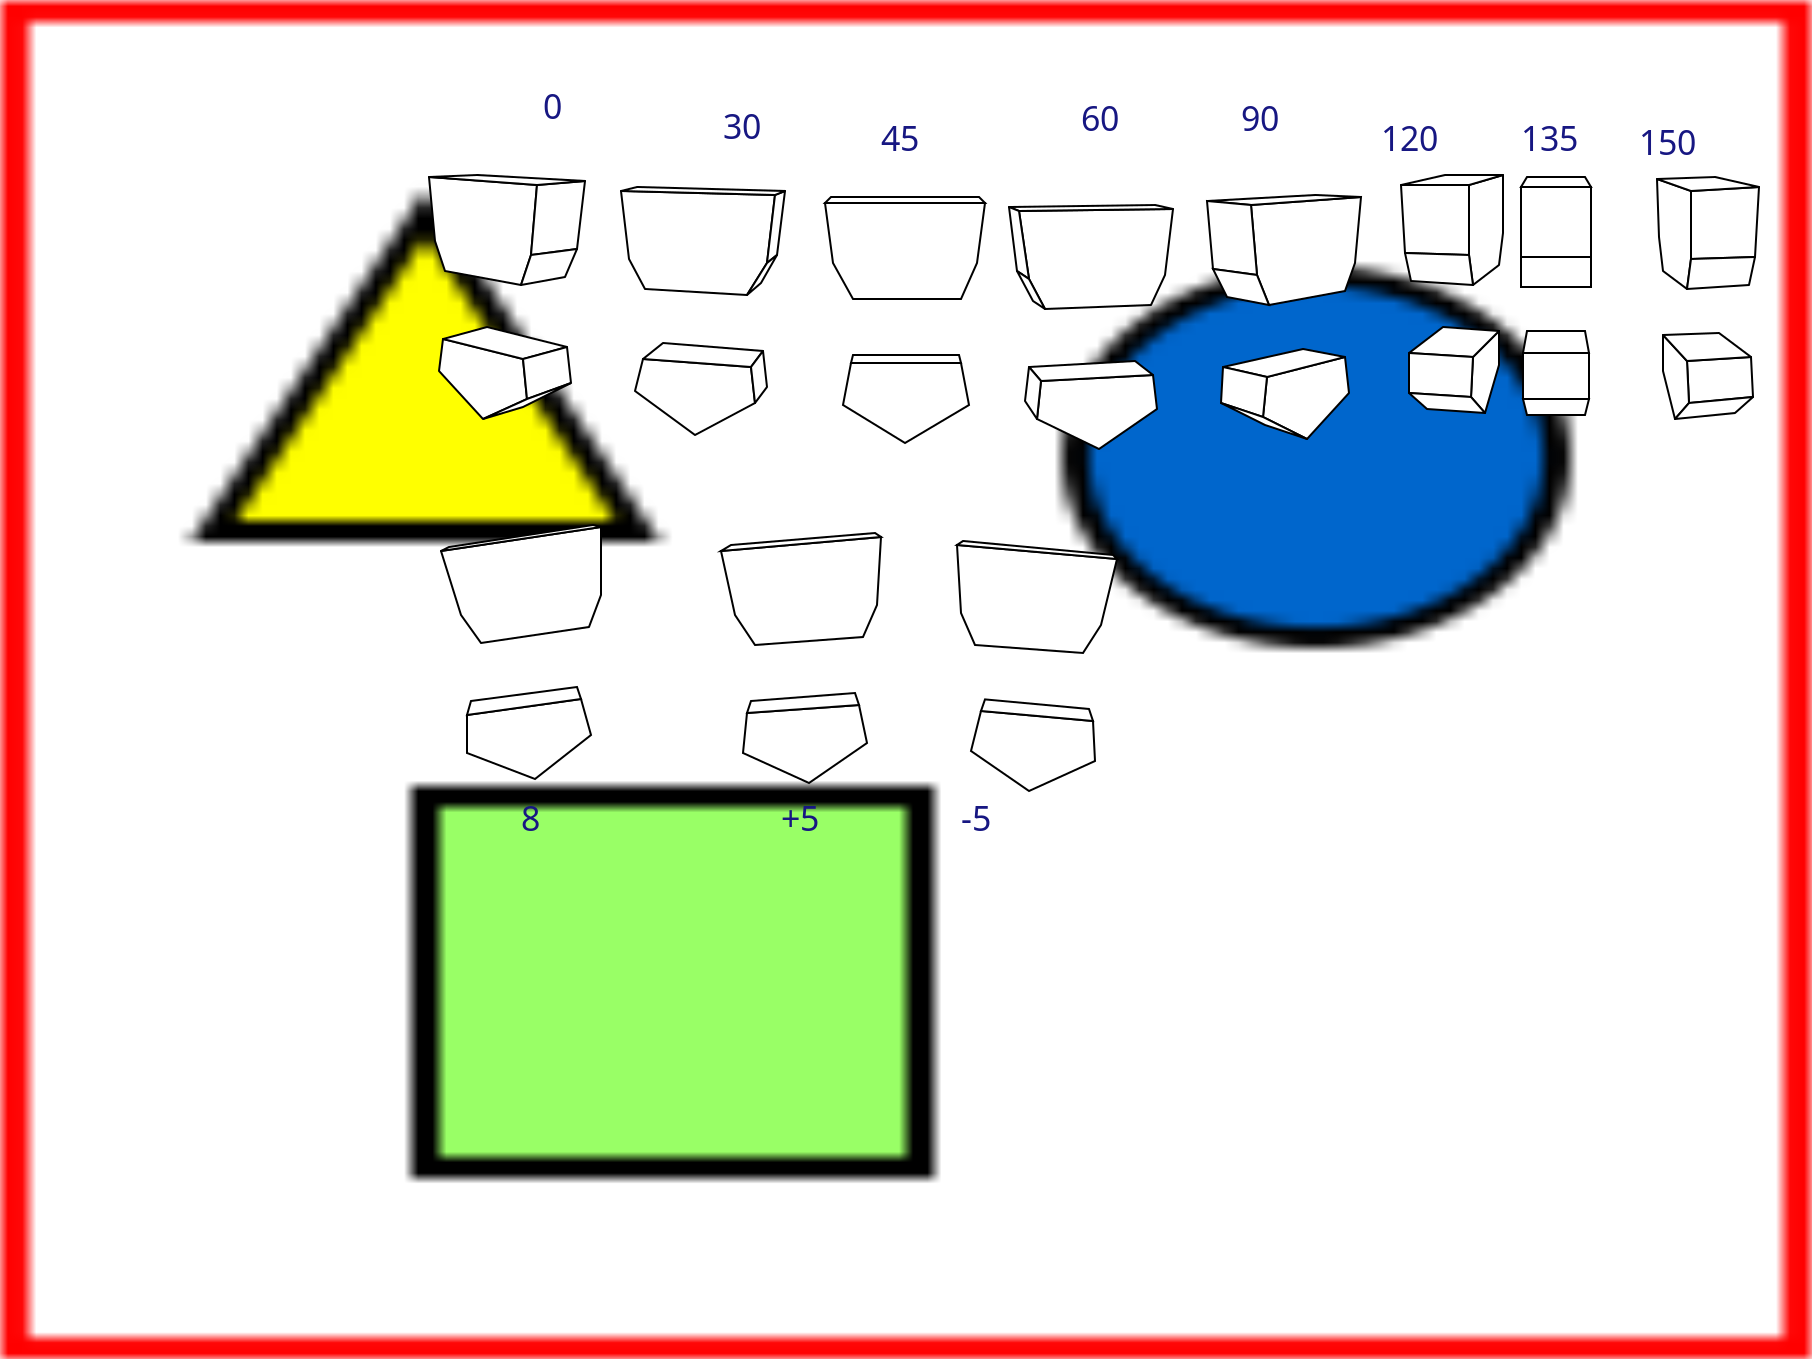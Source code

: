 <?xml version="1.0" encoding="UTF-8"?>
<dia:diagram xmlns:dia="http://www.lysator.liu.se/~alla/dia/">
  <dia:layer name="fundo" visible="true" connectable="true">
    <dia:object type="Standard - Image" version="0" id="O0">
      <dia:attribute name="obj_pos">
        <dia:point val="-54,5.5"/>
      </dia:attribute>
      <dia:attribute name="obj_bb">
        <dia:rectangle val="-54,5.5;36.509,73.382"/>
      </dia:attribute>
      <dia:attribute name="elem_corner">
        <dia:point val="-54,5.5"/>
      </dia:attribute>
      <dia:attribute name="elem_width">
        <dia:real val="90.509"/>
      </dia:attribute>
      <dia:attribute name="elem_height">
        <dia:real val="67.882"/>
      </dia:attribute>
      <dia:attribute name="draw_border">
        <dia:boolean val="false"/>
      </dia:attribute>
      <dia:attribute name="keep_aspect">
        <dia:boolean val="true"/>
      </dia:attribute>
      <dia:attribute name="file">
        <dia:string>#/media/fernando/FER16G-BTRFS/LIBROS/FORMULATION/Gafieira-Book/code/stickman3d-library/boveda/povraysrc1/output/output.png#</dia:string>
      </dia:attribute>
    </dia:object>
  </dia:layer>
  <dia:layer name="dibujo" visible="true" connectable="true" active="true">
    <dia:object type="Standard - Text" version="1" id="O1">
      <dia:attribute name="obj_pos">
        <dia:point val="-26.9,11.4"/>
      </dia:attribute>
      <dia:attribute name="obj_bb">
        <dia:rectangle val="-26.9,9.828;-25.823,11.8"/>
      </dia:attribute>
      <dia:attribute name="text">
        <dia:composite type="text">
          <dia:attribute name="string">
            <dia:string>#0#</dia:string>
          </dia:attribute>
          <dia:attribute name="font">
            <dia:font family="sans" style="0" name="Helvetica"/>
          </dia:attribute>
          <dia:attribute name="height">
            <dia:real val="2.117"/>
          </dia:attribute>
          <dia:attribute name="pos">
            <dia:point val="-26.9,11.4"/>
          </dia:attribute>
          <dia:attribute name="color">
            <dia:color val="#171782ff"/>
          </dia:attribute>
          <dia:attribute name="alignment">
            <dia:enum val="0"/>
          </dia:attribute>
        </dia:composite>
      </dia:attribute>
      <dia:attribute name="valign">
        <dia:enum val="3"/>
      </dia:attribute>
    </dia:object>
    <dia:object type="Standard - Text" version="1" id="O2">
      <dia:attribute name="obj_pos">
        <dia:point val="-17.9,12.4"/>
      </dia:attribute>
      <dia:attribute name="obj_bb">
        <dia:rectangle val="-17.9,10.828;-15.745,12.8"/>
      </dia:attribute>
      <dia:attribute name="text">
        <dia:composite type="text">
          <dia:attribute name="string">
            <dia:string>#30#</dia:string>
          </dia:attribute>
          <dia:attribute name="font">
            <dia:font family="sans" style="0" name="Helvetica"/>
          </dia:attribute>
          <dia:attribute name="height">
            <dia:real val="2.117"/>
          </dia:attribute>
          <dia:attribute name="pos">
            <dia:point val="-17.9,12.4"/>
          </dia:attribute>
          <dia:attribute name="color">
            <dia:color val="#171782ff"/>
          </dia:attribute>
          <dia:attribute name="alignment">
            <dia:enum val="0"/>
          </dia:attribute>
        </dia:composite>
      </dia:attribute>
      <dia:attribute name="valign">
        <dia:enum val="3"/>
      </dia:attribute>
    </dia:object>
    <dia:object type="Standard - Text" version="1" id="O3">
      <dia:attribute name="obj_pos">
        <dia:point val="0,12"/>
      </dia:attribute>
      <dia:attribute name="obj_bb">
        <dia:rectangle val="0,10.428;2.155,12.4"/>
      </dia:attribute>
      <dia:attribute name="text">
        <dia:composite type="text">
          <dia:attribute name="string">
            <dia:string>#60#</dia:string>
          </dia:attribute>
          <dia:attribute name="font">
            <dia:font family="sans" style="0" name="Helvetica"/>
          </dia:attribute>
          <dia:attribute name="height">
            <dia:real val="2.117"/>
          </dia:attribute>
          <dia:attribute name="pos">
            <dia:point val="0,12"/>
          </dia:attribute>
          <dia:attribute name="color">
            <dia:color val="#171782ff"/>
          </dia:attribute>
          <dia:attribute name="alignment">
            <dia:enum val="0"/>
          </dia:attribute>
        </dia:composite>
      </dia:attribute>
      <dia:attribute name="valign">
        <dia:enum val="3"/>
      </dia:attribute>
    </dia:object>
    <dia:object type="Standard - Text" version="1" id="O4">
      <dia:attribute name="obj_pos">
        <dia:point val="8,12"/>
      </dia:attribute>
      <dia:attribute name="obj_bb">
        <dia:rectangle val="8,10.428;10.155,12.4"/>
      </dia:attribute>
      <dia:attribute name="text">
        <dia:composite type="text">
          <dia:attribute name="string">
            <dia:string>#90#</dia:string>
          </dia:attribute>
          <dia:attribute name="font">
            <dia:font family="sans" style="0" name="Helvetica"/>
          </dia:attribute>
          <dia:attribute name="height">
            <dia:real val="2.117"/>
          </dia:attribute>
          <dia:attribute name="pos">
            <dia:point val="8,12"/>
          </dia:attribute>
          <dia:attribute name="color">
            <dia:color val="#171782ff"/>
          </dia:attribute>
          <dia:attribute name="alignment">
            <dia:enum val="0"/>
          </dia:attribute>
        </dia:composite>
      </dia:attribute>
      <dia:attribute name="valign">
        <dia:enum val="3"/>
      </dia:attribute>
    </dia:object>
    <dia:object type="Standard - Text" version="1" id="O5">
      <dia:attribute name="obj_pos">
        <dia:point val="15,13"/>
      </dia:attribute>
      <dia:attribute name="obj_bb">
        <dia:rectangle val="15,11.428;18.233,13.4"/>
      </dia:attribute>
      <dia:attribute name="text">
        <dia:composite type="text">
          <dia:attribute name="string">
            <dia:string>#120#</dia:string>
          </dia:attribute>
          <dia:attribute name="font">
            <dia:font family="sans" style="0" name="Helvetica"/>
          </dia:attribute>
          <dia:attribute name="height">
            <dia:real val="2.117"/>
          </dia:attribute>
          <dia:attribute name="pos">
            <dia:point val="15,13"/>
          </dia:attribute>
          <dia:attribute name="color">
            <dia:color val="#171782ff"/>
          </dia:attribute>
          <dia:attribute name="alignment">
            <dia:enum val="0"/>
          </dia:attribute>
        </dia:composite>
      </dia:attribute>
      <dia:attribute name="valign">
        <dia:enum val="3"/>
      </dia:attribute>
    </dia:object>
    <dia:object type="Standard - Text" version="1" id="O6">
      <dia:attribute name="obj_pos">
        <dia:point val="27.9,13.2"/>
      </dia:attribute>
      <dia:attribute name="obj_bb">
        <dia:rectangle val="27.9,11.627;31.133,13.6"/>
      </dia:attribute>
      <dia:attribute name="text">
        <dia:composite type="text">
          <dia:attribute name="string">
            <dia:string>#150#</dia:string>
          </dia:attribute>
          <dia:attribute name="font">
            <dia:font family="sans" style="0" name="Helvetica"/>
          </dia:attribute>
          <dia:attribute name="height">
            <dia:real val="2.117"/>
          </dia:attribute>
          <dia:attribute name="pos">
            <dia:point val="27.9,13.2"/>
          </dia:attribute>
          <dia:attribute name="color">
            <dia:color val="#171782ff"/>
          </dia:attribute>
          <dia:attribute name="alignment">
            <dia:enum val="0"/>
          </dia:attribute>
        </dia:composite>
      </dia:attribute>
      <dia:attribute name="valign">
        <dia:enum val="3"/>
      </dia:attribute>
    </dia:object>
    <dia:group>
      <dia:attribute name="meta">
        <dia:composite type="dict"/>
      </dia:attribute>
      <dia:attribute name="matrix"/>
      <dia:object type="Standard - Polygon" version="0" id="O7">
        <dia:attribute name="obj_pos">
          <dia:point val="-21.9,23.4"/>
        </dia:attribute>
        <dia:attribute name="obj_bb">
          <dia:rectangle val="-22.357,23.347;-16.247,27.259"/>
        </dia:attribute>
        <dia:attribute name="poly_points">
          <dia:point val="-21.9,23.4"/>
          <dia:point val="-16.5,23.8"/>
          <dia:point val="-16.3,25.6"/>
          <dia:point val="-19.3,27.2"/>
          <dia:point val="-22.3,25"/>
        </dia:attribute>
        <dia:attribute name="show_background">
          <dia:boolean val="true"/>
        </dia:attribute>
        <dia:attribute name="line_join">
          <dia:enum val="1"/>
        </dia:attribute>
      </dia:object>
      <dia:object type="Standard - Polygon" version="0" id="O8">
        <dia:attribute name="obj_pos">
          <dia:point val="-21.9,23.4"/>
        </dia:attribute>
        <dia:attribute name="obj_bb">
          <dia:rectangle val="-22.031,22.549;-15.806,23.852"/>
        </dia:attribute>
        <dia:attribute name="poly_points">
          <dia:point val="-21.9,23.4"/>
          <dia:point val="-16.5,23.8"/>
          <dia:point val="-15.9,23"/>
          <dia:point val="-20.9,22.6"/>
        </dia:attribute>
        <dia:attribute name="show_background">
          <dia:boolean val="true"/>
        </dia:attribute>
        <dia:attribute name="line_join">
          <dia:enum val="1"/>
        </dia:attribute>
      </dia:object>
      <dia:object type="Standard - Polygon" version="0" id="O9">
        <dia:attribute name="obj_pos">
          <dia:point val="-16.5,23.8"/>
        </dia:attribute>
        <dia:attribute name="obj_bb">
          <dia:rectangle val="-16.552,22.869;-15.648,25.731"/>
        </dia:attribute>
        <dia:attribute name="poly_points">
          <dia:point val="-16.5,23.8"/>
          <dia:point val="-15.9,23"/>
          <dia:point val="-15.7,24.8"/>
          <dia:point val="-16.3,25.6"/>
        </dia:attribute>
        <dia:attribute name="show_background">
          <dia:boolean val="true"/>
        </dia:attribute>
        <dia:attribute name="line_join">
          <dia:enum val="1"/>
        </dia:attribute>
      </dia:object>
    </dia:group>
    <dia:group>
      <dia:attribute name="meta">
        <dia:composite type="dict"/>
      </dia:attribute>
      <dia:attribute name="matrix"/>
      <dia:object type="Standard - Polygon" version="0" id="O10">
        <dia:attribute name="obj_pos">
          <dia:point val="-23,15"/>
        </dia:attribute>
        <dia:attribute name="obj_bb">
          <dia:rectangle val="-23.056,14.948;-15.244,20.252"/>
        </dia:attribute>
        <dia:attribute name="poly_points">
          <dia:point val="-23,15"/>
          <dia:point val="-15.3,15.2"/>
          <dia:point val="-15.7,18.6"/>
          <dia:point val="-16.7,20.2"/>
          <dia:point val="-21.8,19.9"/>
          <dia:point val="-22.6,18.4"/>
        </dia:attribute>
        <dia:attribute name="show_background">
          <dia:boolean val="true"/>
        </dia:attribute>
        <dia:attribute name="line_join">
          <dia:enum val="1"/>
        </dia:attribute>
      </dia:object>
      <dia:object type="Standard - Polygon" version="0" id="O11">
        <dia:attribute name="obj_pos">
          <dia:point val="-15.3,15.2"/>
        </dia:attribute>
        <dia:attribute name="obj_bb">
          <dia:rectangle val="-15.764,14.922;-14.74,18.715"/>
        </dia:attribute>
        <dia:attribute name="poly_points">
          <dia:point val="-15.3,15.2"/>
          <dia:point val="-14.8,15"/>
          <dia:point val="-15.2,18.2"/>
          <dia:point val="-15.7,18.6"/>
        </dia:attribute>
        <dia:attribute name="show_background">
          <dia:boolean val="true"/>
        </dia:attribute>
        <dia:attribute name="line_join">
          <dia:enum val="1"/>
        </dia:attribute>
      </dia:object>
      <dia:object type="Standard - Polygon" version="0" id="O12">
        <dia:attribute name="obj_pos">
          <dia:point val="-23,15"/>
        </dia:attribute>
        <dia:attribute name="obj_bb">
          <dia:rectangle val="-23.368,14.75;-14.557,15.25"/>
        </dia:attribute>
        <dia:attribute name="poly_points">
          <dia:point val="-23,15"/>
          <dia:point val="-15.3,15.2"/>
          <dia:point val="-14.8,15"/>
          <dia:point val="-22.2,14.8"/>
        </dia:attribute>
        <dia:attribute name="show_background">
          <dia:boolean val="true"/>
        </dia:attribute>
        <dia:attribute name="line_join">
          <dia:enum val="1"/>
        </dia:attribute>
      </dia:object>
      <dia:object type="Standard - Polygon" version="0" id="O13">
        <dia:attribute name="obj_pos">
          <dia:point val="-15.7,18.6"/>
        </dia:attribute>
        <dia:attribute name="obj_bb">
          <dia:rectangle val="-16.916,17.997;-15.027,20.451"/>
        </dia:attribute>
        <dia:attribute name="poly_points">
          <dia:point val="-15.7,18.6"/>
          <dia:point val="-15.2,18.2"/>
          <dia:point val="-16,19.6"/>
          <dia:point val="-16.7,20.2"/>
        </dia:attribute>
        <dia:attribute name="show_background">
          <dia:boolean val="true"/>
        </dia:attribute>
        <dia:attribute name="line_join">
          <dia:enum val="1"/>
        </dia:attribute>
      </dia:object>
    </dia:group>
    <dia:group>
      <dia:attribute name="meta">
        <dia:composite type="dict"/>
      </dia:attribute>
      <dia:attribute name="matrix"/>
      <dia:object type="Standard - Polygon" version="0" id="O14">
        <dia:attribute name="obj_pos">
          <dia:point val="-32.6,14.3"/>
        </dia:attribute>
        <dia:attribute name="obj_bb">
          <dia:rectangle val="-32.655,14.246;-27.146,19.757"/>
        </dia:attribute>
        <dia:attribute name="poly_points">
          <dia:point val="-32.6,14.3"/>
          <dia:point val="-27.2,14.7"/>
          <dia:point val="-27.5,18.2"/>
          <dia:point val="-28,19.7"/>
          <dia:point val="-31.8,19"/>
          <dia:point val="-32.3,17.5"/>
        </dia:attribute>
        <dia:attribute name="show_background">
          <dia:boolean val="true"/>
        </dia:attribute>
        <dia:attribute name="line_join">
          <dia:enum val="1"/>
        </dia:attribute>
      </dia:object>
      <dia:object type="Standard - Polygon" version="0" id="O15">
        <dia:attribute name="obj_pos">
          <dia:point val="-27.2,14.7"/>
        </dia:attribute>
        <dia:attribute name="obj_bb">
          <dia:rectangle val="-27.555,14.445;-24.743,18.258"/>
        </dia:attribute>
        <dia:attribute name="poly_points">
          <dia:point val="-27.2,14.7"/>
          <dia:point val="-24.8,14.5"/>
          <dia:point val="-25.2,17.9"/>
          <dia:point val="-27.5,18.2"/>
        </dia:attribute>
        <dia:attribute name="show_background">
          <dia:boolean val="true"/>
        </dia:attribute>
        <dia:attribute name="line_join">
          <dia:enum val="1"/>
        </dia:attribute>
      </dia:object>
      <dia:object type="Standard - Polygon" version="0" id="O16">
        <dia:attribute name="obj_pos">
          <dia:point val="-32.6,14.3"/>
        </dia:attribute>
        <dia:attribute name="obj_bb">
          <dia:rectangle val="-32.604,14.15;-24.796,14.75"/>
        </dia:attribute>
        <dia:attribute name="poly_points">
          <dia:point val="-32.6,14.3"/>
          <dia:point val="-27.2,14.7"/>
          <dia:point val="-24.8,14.5"/>
          <dia:point val="-30.2,14.2"/>
        </dia:attribute>
        <dia:attribute name="show_background">
          <dia:boolean val="true"/>
        </dia:attribute>
        <dia:attribute name="line_join">
          <dia:enum val="1"/>
        </dia:attribute>
      </dia:object>
      <dia:object type="Standard - Polygon" version="0" id="O17">
        <dia:attribute name="obj_pos">
          <dia:point val="-27.5,18.2"/>
        </dia:attribute>
        <dia:attribute name="obj_bb">
          <dia:rectangle val="-28.074,17.839;-25.119,19.764"/>
        </dia:attribute>
        <dia:attribute name="poly_points">
          <dia:point val="-27.5,18.2"/>
          <dia:point val="-25.2,17.9"/>
          <dia:point val="-25.8,19.3"/>
          <dia:point val="-28,19.7"/>
        </dia:attribute>
        <dia:attribute name="show_background">
          <dia:boolean val="true"/>
        </dia:attribute>
        <dia:attribute name="line_join">
          <dia:enum val="1"/>
        </dia:attribute>
      </dia:object>
    </dia:group>
    <dia:group>
      <dia:attribute name="meta">
        <dia:composite type="dict"/>
      </dia:attribute>
      <dia:attribute name="matrix"/>
      <dia:object type="Standard - Polygon" version="0" id="O18">
        <dia:attribute name="obj_pos">
          <dia:point val="-31.9,22.4"/>
        </dia:attribute>
        <dia:attribute name="obj_bb">
          <dia:rectangle val="-32.153,22.338;-27.647,26.46"/>
        </dia:attribute>
        <dia:attribute name="poly_points">
          <dia:point val="-31.9,22.4"/>
          <dia:point val="-27.9,23.4"/>
          <dia:point val="-27.7,25.4"/>
          <dia:point val="-29.9,26.4"/>
          <dia:point val="-32.1,24"/>
        </dia:attribute>
        <dia:attribute name="show_background">
          <dia:boolean val="true"/>
        </dia:attribute>
        <dia:attribute name="line_join">
          <dia:enum val="1"/>
        </dia:attribute>
      </dia:object>
      <dia:object type="Standard - Polygon" version="0" id="O19">
        <dia:attribute name="obj_pos">
          <dia:point val="-31.9,22.4"/>
        </dia:attribute>
        <dia:attribute name="obj_bb">
          <dia:rectangle val="-32.098,21.748;-25.502,23.452"/>
        </dia:attribute>
        <dia:attribute name="poly_points">
          <dia:point val="-31.9,22.4"/>
          <dia:point val="-27.9,23.4"/>
          <dia:point val="-25.7,22.8"/>
          <dia:point val="-29.7,21.8"/>
        </dia:attribute>
        <dia:attribute name="show_background">
          <dia:boolean val="true"/>
        </dia:attribute>
        <dia:attribute name="line_join">
          <dia:enum val="1"/>
        </dia:attribute>
      </dia:object>
      <dia:object type="Standard - Polygon" version="0" id="O20">
        <dia:attribute name="obj_pos">
          <dia:point val="-27.9,23.4"/>
        </dia:attribute>
        <dia:attribute name="obj_bb">
          <dia:rectangle val="-27.954,22.736;-25.446,25.469"/>
        </dia:attribute>
        <dia:attribute name="poly_points">
          <dia:point val="-27.9,23.4"/>
          <dia:point val="-25.7,22.8"/>
          <dia:point val="-25.5,24.6"/>
          <dia:point val="-27.7,25.4"/>
        </dia:attribute>
        <dia:attribute name="show_background">
          <dia:boolean val="true"/>
        </dia:attribute>
        <dia:attribute name="line_join">
          <dia:enum val="1"/>
        </dia:attribute>
      </dia:object>
      <dia:object type="Standard - Polygon" version="0" id="O21">
        <dia:attribute name="obj_pos">
          <dia:point val="-27.7,25.4"/>
        </dia:attribute>
        <dia:attribute name="obj_bb">
          <dia:rectangle val="-29.921,24.553;-25.478,26.448"/>
        </dia:attribute>
        <dia:attribute name="poly_points">
          <dia:point val="-27.7,25.4"/>
          <dia:point val="-25.5,24.6"/>
          <dia:point val="-27.9,25.8"/>
          <dia:point val="-29.9,26.4"/>
        </dia:attribute>
        <dia:attribute name="show_background">
          <dia:boolean val="true"/>
        </dia:attribute>
      </dia:object>
    </dia:group>
    <dia:group>
      <dia:attribute name="meta">
        <dia:composite type="dict"/>
      </dia:attribute>
      <dia:attribute name="matrix"/>
      <dia:object type="Standard - Polygon" version="0" id="O22">
        <dia:attribute name="obj_pos">
          <dia:point val="-3.1,16"/>
        </dia:attribute>
        <dia:attribute name="obj_bb">
          <dia:rectangle val="-3.158,15.849;4.657,20.951"/>
        </dia:attribute>
        <dia:attribute name="poly_points">
          <dia:point val="-3.1,16"/>
          <dia:point val="4.6,15.9"/>
          <dia:point val="4.2,19.2"/>
          <dia:point val="3.5,20.7"/>
          <dia:point val="-1.8,20.9"/>
          <dia:point val="-2.6,19.4"/>
        </dia:attribute>
        <dia:attribute name="show_background">
          <dia:boolean val="true"/>
        </dia:attribute>
        <dia:attribute name="line_join">
          <dia:enum val="1"/>
        </dia:attribute>
      </dia:object>
      <dia:object type="Standard - Polygon" version="0" id="O23">
        <dia:attribute name="obj_pos">
          <dia:point val="-3.6,15.8"/>
        </dia:attribute>
        <dia:attribute name="obj_bb">
          <dia:rectangle val="-3.851,15.65;5.03,16.05"/>
        </dia:attribute>
        <dia:attribute name="poly_points">
          <dia:point val="-3.6,15.8"/>
          <dia:point val="3.7,15.7"/>
          <dia:point val="4.6,15.9"/>
          <dia:point val="-3.1,16"/>
        </dia:attribute>
        <dia:attribute name="show_background">
          <dia:boolean val="true"/>
        </dia:attribute>
        <dia:attribute name="line_join">
          <dia:enum val="1"/>
        </dia:attribute>
      </dia:object>
      <dia:object type="Standard - Polygon" version="0" id="O24">
        <dia:attribute name="obj_pos">
          <dia:point val="-3.6,15.8"/>
        </dia:attribute>
        <dia:attribute name="obj_bb">
          <dia:rectangle val="-3.66,15.722;-2.534,19.504"/>
        </dia:attribute>
        <dia:attribute name="poly_points">
          <dia:point val="-3.6,15.8"/>
          <dia:point val="-3.1,16"/>
          <dia:point val="-2.6,19.4"/>
          <dia:point val="-3.2,19"/>
        </dia:attribute>
        <dia:attribute name="show_background">
          <dia:boolean val="true"/>
        </dia:attribute>
        <dia:attribute name="line_join">
          <dia:enum val="1"/>
        </dia:attribute>
      </dia:object>
      <dia:object type="Standard - Polygon" version="0" id="O25">
        <dia:attribute name="obj_pos">
          <dia:point val="-3.2,19"/>
        </dia:attribute>
        <dia:attribute name="obj_bb">
          <dia:rectangle val="-3.338,18.848;-1.662,21.052"/>
        </dia:attribute>
        <dia:attribute name="poly_points">
          <dia:point val="-3.2,19"/>
          <dia:point val="-2.6,19.4"/>
          <dia:point val="-1.8,20.9"/>
          <dia:point val="-2.4,20.5"/>
        </dia:attribute>
        <dia:attribute name="show_background">
          <dia:boolean val="true"/>
        </dia:attribute>
        <dia:attribute name="line_join">
          <dia:enum val="1"/>
        </dia:attribute>
      </dia:object>
    </dia:group>
    <dia:group>
      <dia:attribute name="meta">
        <dia:composite type="dict"/>
      </dia:attribute>
      <dia:attribute name="matrix"/>
      <dia:object type="Standard - Polygon" version="0" id="O26">
        <dia:attribute name="obj_pos">
          <dia:point val="-2,24.5"/>
        </dia:attribute>
        <dia:attribute name="obj_bb">
          <dia:rectangle val="-2.253,24.148;3.853,27.958"/>
        </dia:attribute>
        <dia:attribute name="poly_points">
          <dia:point val="-2,24.5"/>
          <dia:point val="3.6,24.2"/>
          <dia:point val="3.8,25.9"/>
          <dia:point val="0.9,27.9"/>
          <dia:point val="-2.2,26.4"/>
        </dia:attribute>
        <dia:attribute name="show_background">
          <dia:boolean val="true"/>
        </dia:attribute>
        <dia:attribute name="line_join">
          <dia:enum val="1"/>
        </dia:attribute>
      </dia:object>
      <dia:object type="Standard - Polygon" version="0" id="O27">
        <dia:attribute name="obj_pos">
          <dia:point val="-2.6,23.8"/>
        </dia:attribute>
        <dia:attribute name="obj_bb">
          <dia:rectangle val="-2.704,23.449;3.736,24.551"/>
        </dia:attribute>
        <dia:attribute name="poly_points">
          <dia:point val="-2.6,23.8"/>
          <dia:point val="2.7,23.5"/>
          <dia:point val="3.6,24.2"/>
          <dia:point val="-2,24.5"/>
        </dia:attribute>
        <dia:attribute name="show_background">
          <dia:boolean val="true"/>
        </dia:attribute>
        <dia:attribute name="line_join">
          <dia:enum val="1"/>
        </dia:attribute>
      </dia:object>
      <dia:object type="Standard - Polygon" version="0" id="O28">
        <dia:attribute name="obj_pos">
          <dia:point val="-2.6,23.8"/>
        </dia:attribute>
        <dia:attribute name="obj_bb">
          <dia:rectangle val="-2.852,23.681;-1.948,26.543"/>
        </dia:attribute>
        <dia:attribute name="poly_points">
          <dia:point val="-2.6,23.8"/>
          <dia:point val="-2,24.5"/>
          <dia:point val="-2.2,26.4"/>
          <dia:point val="-2.8,25.5"/>
        </dia:attribute>
        <dia:attribute name="show_background">
          <dia:boolean val="true"/>
        </dia:attribute>
        <dia:attribute name="line_join">
          <dia:enum val="1"/>
        </dia:attribute>
      </dia:object>
    </dia:group>
    <dia:group>
      <dia:attribute name="meta">
        <dia:composite type="dict"/>
      </dia:attribute>
      <dia:attribute name="matrix"/>
      <dia:object type="Standard - Polygon" version="0" id="O29">
        <dia:attribute name="obj_pos">
          <dia:point val="8.5,15.7"/>
        </dia:attribute>
        <dia:attribute name="obj_bb">
          <dia:rectangle val="8.446,15.246;14.055,20.757"/>
        </dia:attribute>
        <dia:attribute name="poly_points">
          <dia:point val="8.5,15.7"/>
          <dia:point val="14,15.3"/>
          <dia:point val="13.7,18.6"/>
          <dia:point val="13.2,20"/>
          <dia:point val="9.4,20.7"/>
          <dia:point val="8.8,19.2"/>
        </dia:attribute>
        <dia:attribute name="show_background">
          <dia:boolean val="true"/>
        </dia:attribute>
      </dia:object>
      <dia:object type="Standard - Polygon" version="0" id="O30">
        <dia:attribute name="obj_pos">
          <dia:point val="6.3,15.5"/>
        </dia:attribute>
        <dia:attribute name="obj_bb">
          <dia:rectangle val="6.295,15.15;14.004,15.75"/>
        </dia:attribute>
        <dia:attribute name="poly_points">
          <dia:point val="6.3,15.5"/>
          <dia:point val="11.7,15.2"/>
          <dia:point val="14,15.3"/>
          <dia:point val="8.5,15.7"/>
        </dia:attribute>
        <dia:attribute name="show_background">
          <dia:boolean val="true"/>
        </dia:attribute>
      </dia:object>
      <dia:object type="Standard - Polygon" version="0" id="O31">
        <dia:attribute name="obj_pos">
          <dia:point val="6.3,15.5"/>
        </dia:attribute>
        <dia:attribute name="obj_bb">
          <dia:rectangle val="6.245,15.445;8.855,19.258"/>
        </dia:attribute>
        <dia:attribute name="poly_points">
          <dia:point val="6.3,15.5"/>
          <dia:point val="8.5,15.7"/>
          <dia:point val="8.8,19.2"/>
          <dia:point val="6.6,18.9"/>
        </dia:attribute>
        <dia:attribute name="show_background">
          <dia:boolean val="true"/>
        </dia:attribute>
      </dia:object>
      <dia:object type="Standard - Polygon" version="0" id="O32">
        <dia:attribute name="obj_pos">
          <dia:point val="6.6,18.9"/>
        </dia:attribute>
        <dia:attribute name="obj_bb">
          <dia:rectangle val="6.513,18.838;9.48,20.766"/>
        </dia:attribute>
        <dia:attribute name="poly_points">
          <dia:point val="6.6,18.9"/>
          <dia:point val="8.8,19.2"/>
          <dia:point val="9.4,20.7"/>
          <dia:point val="7.3,20.3"/>
        </dia:attribute>
        <dia:attribute name="show_background">
          <dia:boolean val="true"/>
        </dia:attribute>
      </dia:object>
    </dia:group>
    <dia:group>
      <dia:attribute name="meta">
        <dia:composite type="dict"/>
      </dia:attribute>
      <dia:attribute name="matrix"/>
      <dia:object type="Standard - Polygon" version="0" id="O33">
        <dia:attribute name="obj_pos">
          <dia:point val="9.3,24.3"/>
        </dia:attribute>
        <dia:attribute name="obj_bb">
          <dia:rectangle val="9.047,23.237;13.452,27.462"/>
        </dia:attribute>
        <dia:attribute name="poly_points">
          <dia:point val="9.3,24.3"/>
          <dia:point val="13.2,23.3"/>
          <dia:point val="13.4,25.1"/>
          <dia:point val="11.3,27.4"/>
          <dia:point val="9.1,26.3"/>
        </dia:attribute>
        <dia:attribute name="show_background">
          <dia:boolean val="true"/>
        </dia:attribute>
        <dia:attribute name="line_join">
          <dia:enum val="1"/>
        </dia:attribute>
      </dia:object>
      <dia:object type="Standard - Polygon" version="0" id="O34">
        <dia:attribute name="obj_pos">
          <dia:point val="7.1,23.8"/>
        </dia:attribute>
        <dia:attribute name="obj_bb">
          <dia:rectangle val="6.873,22.849;13.429,24.351"/>
        </dia:attribute>
        <dia:attribute name="poly_points">
          <dia:point val="7.1,23.8"/>
          <dia:point val="11.1,22.9"/>
          <dia:point val="13.2,23.3"/>
          <dia:point val="9.3,24.3"/>
        </dia:attribute>
        <dia:attribute name="show_background">
          <dia:boolean val="true"/>
        </dia:attribute>
        <dia:attribute name="line_join">
          <dia:enum val="1"/>
        </dia:attribute>
      </dia:object>
      <dia:object type="Standard - Polygon" version="0" id="O35">
        <dia:attribute name="obj_pos">
          <dia:point val="7.1,23.8"/>
        </dia:attribute>
        <dia:attribute name="obj_bb">
          <dia:rectangle val="6.948,23.738;9.354,26.367"/>
        </dia:attribute>
        <dia:attribute name="poly_points">
          <dia:point val="7.1,23.8"/>
          <dia:point val="9.3,24.3"/>
          <dia:point val="9.1,26.3"/>
          <dia:point val="7,25.6"/>
        </dia:attribute>
        <dia:attribute name="show_background">
          <dia:boolean val="true"/>
        </dia:attribute>
        <dia:attribute name="line_join">
          <dia:enum val="1"/>
        </dia:attribute>
      </dia:object>
      <dia:object type="Standard - Polygon" version="0" id="O36">
        <dia:attribute name="obj_pos">
          <dia:point val="7,25.6"/>
        </dia:attribute>
        <dia:attribute name="obj_bb">
          <dia:rectangle val="6.978,25.553;11.322,27.447"/>
        </dia:attribute>
        <dia:attribute name="poly_points">
          <dia:point val="7,25.6"/>
          <dia:point val="9.1,26.3"/>
          <dia:point val="11.3,27.4"/>
          <dia:point val="9.2,26.7"/>
        </dia:attribute>
        <dia:attribute name="show_background">
          <dia:boolean val="true"/>
        </dia:attribute>
        <dia:attribute name="line_join">
          <dia:enum val="1"/>
        </dia:attribute>
      </dia:object>
    </dia:group>
    <dia:group>
      <dia:attribute name="meta">
        <dia:composite type="dict"/>
      </dia:attribute>
      <dia:attribute name="matrix"/>
      <dia:object type="Standard - Polygon" version="0" id="O37">
        <dia:attribute name="obj_pos">
          <dia:point val="19.4,14.7"/>
        </dia:attribute>
        <dia:attribute name="obj_bb">
          <dia:rectangle val="19.35,14.133;21.15,19.792"/>
        </dia:attribute>
        <dia:attribute name="poly_points">
          <dia:point val="19.4,14.7"/>
          <dia:point val="21.1,14.2"/>
          <dia:point val="21.1,17.1"/>
          <dia:point val="20.9,18.7"/>
          <dia:point val="19.6,19.7"/>
          <dia:point val="19.4,18.2"/>
        </dia:attribute>
        <dia:attribute name="show_background">
          <dia:boolean val="true"/>
        </dia:attribute>
        <dia:attribute name="line_join">
          <dia:enum val="1"/>
        </dia:attribute>
      </dia:object>
      <dia:object type="Standard - Polygon" version="0" id="O38">
        <dia:attribute name="obj_pos">
          <dia:point val="16,14.7"/>
        </dia:attribute>
        <dia:attribute name="obj_bb">
          <dia:rectangle val="15.554,14.15;21.447,14.75"/>
        </dia:attribute>
        <dia:attribute name="poly_points">
          <dia:point val="16,14.7"/>
          <dia:point val="18.2,14.2"/>
          <dia:point val="21.1,14.2"/>
          <dia:point val="19.4,14.7"/>
        </dia:attribute>
        <dia:attribute name="show_background">
          <dia:boolean val="true"/>
        </dia:attribute>
        <dia:attribute name="line_join">
          <dia:enum val="1"/>
        </dia:attribute>
      </dia:object>
      <dia:object type="Standard - Polygon" version="0" id="O39">
        <dia:attribute name="obj_pos">
          <dia:point val="16,14.7"/>
        </dia:attribute>
        <dia:attribute name="obj_bb">
          <dia:rectangle val="15.947,14.65;19.45,18.252"/>
        </dia:attribute>
        <dia:attribute name="poly_points">
          <dia:point val="16,14.7"/>
          <dia:point val="19.4,14.7"/>
          <dia:point val="19.4,18.2"/>
          <dia:point val="16.2,18.1"/>
        </dia:attribute>
        <dia:attribute name="show_background">
          <dia:boolean val="true"/>
        </dia:attribute>
        <dia:attribute name="line_join">
          <dia:enum val="1"/>
        </dia:attribute>
      </dia:object>
      <dia:object type="Standard - Polygon" version="0" id="O40">
        <dia:attribute name="obj_pos">
          <dia:point val="16.2,18.1"/>
        </dia:attribute>
        <dia:attribute name="obj_bb">
          <dia:rectangle val="16.138,18.048;19.658,19.754"/>
        </dia:attribute>
        <dia:attribute name="poly_points">
          <dia:point val="16.2,18.1"/>
          <dia:point val="19.4,18.2"/>
          <dia:point val="19.6,19.7"/>
          <dia:point val="16.5,19.5"/>
        </dia:attribute>
        <dia:attribute name="show_background">
          <dia:boolean val="true"/>
        </dia:attribute>
        <dia:attribute name="line_join">
          <dia:enum val="1"/>
        </dia:attribute>
      </dia:object>
    </dia:group>
    <dia:group>
      <dia:attribute name="meta">
        <dia:composite type="dict"/>
      </dia:attribute>
      <dia:attribute name="matrix"/>
      <dia:object type="Standard - Polygon" version="0" id="O41">
        <dia:attribute name="obj_pos">
          <dia:point val="19.6,23.3"/>
        </dia:attribute>
        <dia:attribute name="obj_bb">
          <dia:rectangle val="19.449,21.879;20.95,26.202"/>
        </dia:attribute>
        <dia:attribute name="poly_points">
          <dia:point val="19.6,23.3"/>
          <dia:point val="20.9,22"/>
          <dia:point val="20.9,23.7"/>
          <dia:point val="20.2,26.1"/>
          <dia:point val="19.5,25.3"/>
        </dia:attribute>
        <dia:attribute name="show_background">
          <dia:boolean val="true"/>
        </dia:attribute>
        <dia:attribute name="line_join">
          <dia:enum val="1"/>
        </dia:attribute>
      </dia:object>
      <dia:object type="Standard - Polygon" version="0" id="O42">
        <dia:attribute name="obj_pos">
          <dia:point val="16.4,23.1"/>
        </dia:attribute>
        <dia:attribute name="obj_bb">
          <dia:rectangle val="16.263,21.749;21.013,23.351"/>
        </dia:attribute>
        <dia:attribute name="poly_points">
          <dia:point val="16.4,23.1"/>
          <dia:point val="18.1,21.8"/>
          <dia:point val="20.9,22"/>
          <dia:point val="19.6,23.3"/>
        </dia:attribute>
        <dia:attribute name="show_background">
          <dia:boolean val="true"/>
        </dia:attribute>
        <dia:attribute name="line_join">
          <dia:enum val="1"/>
        </dia:attribute>
      </dia:object>
      <dia:object type="Standard - Polygon" version="0" id="O43">
        <dia:attribute name="obj_pos">
          <dia:point val="16.4,23.1"/>
        </dia:attribute>
        <dia:attribute name="obj_bb">
          <dia:rectangle val="16.35,23.047;19.652,25.353"/>
        </dia:attribute>
        <dia:attribute name="poly_points">
          <dia:point val="16.4,23.1"/>
          <dia:point val="19.6,23.3"/>
          <dia:point val="19.5,25.3"/>
          <dia:point val="16.4,25.1"/>
        </dia:attribute>
        <dia:attribute name="show_background">
          <dia:boolean val="true"/>
        </dia:attribute>
        <dia:attribute name="line_join">
          <dia:enum val="1"/>
        </dia:attribute>
      </dia:object>
      <dia:object type="Standard - Polygon" version="0" id="O44">
        <dia:attribute name="obj_pos">
          <dia:point val="16.4,25.1"/>
        </dia:attribute>
        <dia:attribute name="obj_bb">
          <dia:rectangle val="16.258,25.041;20.317,26.158"/>
        </dia:attribute>
        <dia:attribute name="poly_points">
          <dia:point val="16.4,25.1"/>
          <dia:point val="19.5,25.3"/>
          <dia:point val="20.2,26.1"/>
          <dia:point val="17.3,25.9"/>
        </dia:attribute>
        <dia:attribute name="show_background">
          <dia:boolean val="true"/>
        </dia:attribute>
        <dia:attribute name="line_join">
          <dia:enum val="1"/>
        </dia:attribute>
      </dia:object>
    </dia:group>
    <dia:group>
      <dia:attribute name="meta">
        <dia:composite type="dict"/>
      </dia:attribute>
      <dia:attribute name="matrix"/>
      <dia:object type="Standard - Polygon" version="0" id="O45">
        <dia:attribute name="obj_pos">
          <dia:point val="30.5,15"/>
        </dia:attribute>
        <dia:attribute name="obj_bb">
          <dia:rectangle val="30.45,14.747;33.953,18.452"/>
        </dia:attribute>
        <dia:attribute name="poly_points">
          <dia:point val="30.5,15"/>
          <dia:point val="33.9,14.8"/>
          <dia:point val="33.7,18.3"/>
          <dia:point val="30.5,18.4"/>
        </dia:attribute>
        <dia:attribute name="show_background">
          <dia:boolean val="true"/>
        </dia:attribute>
        <dia:attribute name="line_join">
          <dia:enum val="1"/>
        </dia:attribute>
      </dia:object>
      <dia:object type="Standard - Polygon" version="0" id="O46">
        <dia:attribute name="obj_pos">
          <dia:point val="28.8,14.4"/>
        </dia:attribute>
        <dia:attribute name="obj_bb">
          <dia:rectangle val="28.747,14.328;30.55,19.991"/>
        </dia:attribute>
        <dia:attribute name="poly_points">
          <dia:point val="28.8,14.4"/>
          <dia:point val="30.5,15"/>
          <dia:point val="30.5,18.4"/>
          <dia:point val="30.3,19.9"/>
          <dia:point val="29.1,19"/>
          <dia:point val="28.9,17.3"/>
        </dia:attribute>
        <dia:attribute name="show_background">
          <dia:boolean val="true"/>
        </dia:attribute>
        <dia:attribute name="line_join">
          <dia:enum val="1"/>
        </dia:attribute>
      </dia:object>
      <dia:object type="Standard - Polygon" version="0" id="O47">
        <dia:attribute name="obj_pos">
          <dia:point val="28.8,14.4"/>
        </dia:attribute>
        <dia:attribute name="obj_bb">
          <dia:rectangle val="28.534,14.25;34.254,15.05"/>
        </dia:attribute>
        <dia:attribute name="poly_points">
          <dia:point val="28.8,14.4"/>
          <dia:point val="31.7,14.3"/>
          <dia:point val="33.9,14.8"/>
          <dia:point val="30.5,15"/>
        </dia:attribute>
        <dia:attribute name="show_background">
          <dia:boolean val="true"/>
        </dia:attribute>
        <dia:attribute name="line_join">
          <dia:enum val="1"/>
        </dia:attribute>
      </dia:object>
      <dia:object type="Standard - Polygon" version="0" id="O48">
        <dia:attribute name="obj_pos">
          <dia:point val="30.5,18.4"/>
        </dia:attribute>
        <dia:attribute name="obj_bb">
          <dia:rectangle val="30.242,18.248;33.762,19.954"/>
        </dia:attribute>
        <dia:attribute name="poly_points">
          <dia:point val="30.5,18.4"/>
          <dia:point val="33.7,18.3"/>
          <dia:point val="33.4,19.7"/>
          <dia:point val="30.3,19.9"/>
        </dia:attribute>
        <dia:attribute name="show_background">
          <dia:boolean val="true"/>
        </dia:attribute>
        <dia:attribute name="line_join">
          <dia:enum val="1"/>
        </dia:attribute>
      </dia:object>
    </dia:group>
    <dia:group>
      <dia:attribute name="meta">
        <dia:composite type="dict"/>
      </dia:attribute>
      <dia:attribute name="matrix"/>
      <dia:object type="Standard - Polygon" version="0" id="O49">
        <dia:attribute name="obj_pos">
          <dia:point val="30.3,23.5"/>
        </dia:attribute>
        <dia:attribute name="obj_bb">
          <dia:rectangle val="30.248,23.247;33.652,25.655"/>
        </dia:attribute>
        <dia:attribute name="poly_points">
          <dia:point val="30.3,23.5"/>
          <dia:point val="33.5,23.3"/>
          <dia:point val="33.6,25.3"/>
          <dia:point val="30.4,25.6"/>
        </dia:attribute>
        <dia:attribute name="show_background">
          <dia:boolean val="true"/>
        </dia:attribute>
        <dia:attribute name="line_join">
          <dia:enum val="1"/>
        </dia:attribute>
      </dia:object>
      <dia:object type="Standard - Polygon" version="0" id="O50">
        <dia:attribute name="obj_pos">
          <dia:point val="29.1,22.2"/>
        </dia:attribute>
        <dia:attribute name="obj_bb">
          <dia:rectangle val="29.05,22.072;30.451,26.505"/>
        </dia:attribute>
        <dia:attribute name="poly_points">
          <dia:point val="29.1,22.2"/>
          <dia:point val="30.3,23.5"/>
          <dia:point val="30.4,25.6"/>
          <dia:point val="29.7,26.4"/>
          <dia:point val="29.1,24"/>
        </dia:attribute>
        <dia:attribute name="show_background">
          <dia:boolean val="true"/>
        </dia:attribute>
        <dia:attribute name="line_join">
          <dia:enum val="1"/>
        </dia:attribute>
      </dia:object>
      <dia:object type="Standard - Polygon" version="0" id="O51">
        <dia:attribute name="obj_pos">
          <dia:point val="29.1,22.2"/>
        </dia:attribute>
        <dia:attribute name="obj_bb">
          <dia:rectangle val="28.989,22.049;33.639,23.551"/>
        </dia:attribute>
        <dia:attribute name="poly_points">
          <dia:point val="29.1,22.2"/>
          <dia:point val="31.9,22.1"/>
          <dia:point val="33.5,23.3"/>
          <dia:point val="30.3,23.5"/>
        </dia:attribute>
        <dia:attribute name="show_background">
          <dia:boolean val="true"/>
        </dia:attribute>
        <dia:attribute name="line_join">
          <dia:enum val="1"/>
        </dia:attribute>
      </dia:object>
      <dia:object type="Standard - Polygon" version="0" id="O52">
        <dia:attribute name="obj_pos">
          <dia:point val="30.4,25.6"/>
        </dia:attribute>
        <dia:attribute name="obj_bb">
          <dia:rectangle val="29.579,25.236;33.747,26.462"/>
        </dia:attribute>
        <dia:attribute name="poly_points">
          <dia:point val="30.4,25.6"/>
          <dia:point val="33.6,25.3"/>
          <dia:point val="32.7,26.1"/>
          <dia:point val="29.7,26.4"/>
        </dia:attribute>
        <dia:attribute name="show_background">
          <dia:boolean val="true"/>
        </dia:attribute>
        <dia:attribute name="line_join">
          <dia:enum val="1"/>
        </dia:attribute>
      </dia:object>
    </dia:group>
    <dia:object type="Standard - Text" version="1" id="O53">
      <dia:attribute name="obj_pos">
        <dia:point val="22,13"/>
      </dia:attribute>
      <dia:attribute name="obj_bb">
        <dia:rectangle val="22,11.428;25.233,13.4"/>
      </dia:attribute>
      <dia:attribute name="text">
        <dia:composite type="text">
          <dia:attribute name="string">
            <dia:string>#135#</dia:string>
          </dia:attribute>
          <dia:attribute name="font">
            <dia:font family="sans" style="0" name="Helvetica"/>
          </dia:attribute>
          <dia:attribute name="height">
            <dia:real val="2.117"/>
          </dia:attribute>
          <dia:attribute name="pos">
            <dia:point val="22,13"/>
          </dia:attribute>
          <dia:attribute name="color">
            <dia:color val="#171782ff"/>
          </dia:attribute>
          <dia:attribute name="alignment">
            <dia:enum val="0"/>
          </dia:attribute>
        </dia:composite>
      </dia:attribute>
      <dia:attribute name="valign">
        <dia:enum val="3"/>
      </dia:attribute>
    </dia:object>
    <dia:group>
      <dia:attribute name="meta">
        <dia:composite type="dict"/>
      </dia:attribute>
      <dia:attribute name="matrix"/>
      <dia:object type="Standard - Polygon" version="0" id="O54">
        <dia:attribute name="obj_pos">
          <dia:point val="22,14.8"/>
        </dia:attribute>
        <dia:attribute name="obj_bb">
          <dia:rectangle val="21.95,14.75;25.55,18.35"/>
        </dia:attribute>
        <dia:attribute name="poly_points">
          <dia:point val="22,14.8"/>
          <dia:point val="25.5,14.8"/>
          <dia:point val="25.5,18.3"/>
          <dia:point val="22,18.3"/>
        </dia:attribute>
        <dia:attribute name="show_background">
          <dia:boolean val="true"/>
        </dia:attribute>
      </dia:object>
      <dia:object type="Standard - Polygon" version="0" id="O55">
        <dia:attribute name="obj_pos">
          <dia:point val="22.3,14.3"/>
        </dia:attribute>
        <dia:attribute name="obj_bb">
          <dia:rectangle val="21.912,14.25;25.588,14.85"/>
        </dia:attribute>
        <dia:attribute name="poly_points">
          <dia:point val="22.3,14.3"/>
          <dia:point val="25.2,14.3"/>
          <dia:point val="25.5,14.8"/>
          <dia:point val="22,14.8"/>
        </dia:attribute>
        <dia:attribute name="show_background">
          <dia:boolean val="true"/>
        </dia:attribute>
      </dia:object>
      <dia:object type="Standard - Polygon" version="0" id="O56">
        <dia:attribute name="obj_pos">
          <dia:point val="22,18.3"/>
        </dia:attribute>
        <dia:attribute name="obj_bb">
          <dia:rectangle val="21.95,18.25;25.55,19.85"/>
        </dia:attribute>
        <dia:attribute name="poly_points">
          <dia:point val="22,18.3"/>
          <dia:point val="25.5,18.3"/>
          <dia:point val="25.5,19.8"/>
          <dia:point val="22,19.8"/>
        </dia:attribute>
        <dia:attribute name="show_background">
          <dia:boolean val="true"/>
        </dia:attribute>
      </dia:object>
    </dia:group>
    <dia:group>
      <dia:attribute name="meta">
        <dia:composite type="dict"/>
      </dia:attribute>
      <dia:attribute name="matrix"/>
      <dia:object type="Standard - Polygon" version="0" id="O57">
        <dia:attribute name="obj_pos">
          <dia:point val="22.1,23.1"/>
        </dia:attribute>
        <dia:attribute name="obj_bb">
          <dia:rectangle val="22.05,23.05;25.45,25.45"/>
        </dia:attribute>
        <dia:attribute name="poly_points">
          <dia:point val="22.1,23.1"/>
          <dia:point val="25.4,23.1"/>
          <dia:point val="25.4,25.4"/>
          <dia:point val="22.1,25.4"/>
        </dia:attribute>
        <dia:attribute name="show_background">
          <dia:boolean val="true"/>
        </dia:attribute>
      </dia:object>
      <dia:object type="Standard - Polygon" version="0" id="O58">
        <dia:attribute name="obj_pos">
          <dia:point val="22.3,22"/>
        </dia:attribute>
        <dia:attribute name="obj_bb">
          <dia:rectangle val="22.04,21.95;25.46,23.15"/>
        </dia:attribute>
        <dia:attribute name="poly_points">
          <dia:point val="22.3,22"/>
          <dia:point val="25.2,22"/>
          <dia:point val="25.4,23.1"/>
          <dia:point val="22.1,23.1"/>
        </dia:attribute>
        <dia:attribute name="show_background">
          <dia:boolean val="true"/>
        </dia:attribute>
      </dia:object>
      <dia:object type="Standard - Polygon" version="0" id="O59">
        <dia:attribute name="obj_pos">
          <dia:point val="22.1,25.4"/>
        </dia:attribute>
        <dia:attribute name="obj_bb">
          <dia:rectangle val="22.036,25.35;25.464,26.25"/>
        </dia:attribute>
        <dia:attribute name="poly_points">
          <dia:point val="22.1,25.4"/>
          <dia:point val="25.4,25.4"/>
          <dia:point val="25.2,26.2"/>
          <dia:point val="22.3,26.2"/>
        </dia:attribute>
        <dia:attribute name="show_background">
          <dia:boolean val="true"/>
        </dia:attribute>
      </dia:object>
    </dia:group>
    <dia:group>
      <dia:attribute name="meta">
        <dia:composite type="dict"/>
      </dia:attribute>
      <dia:attribute name="matrix"/>
      <dia:object type="Standard - Polygon" version="0" id="O60">
        <dia:attribute name="obj_pos">
          <dia:point val="-11.5,23.6"/>
        </dia:attribute>
        <dia:attribute name="obj_bb">
          <dia:rectangle val="-11.956,23.55;-5.544,27.658"/>
        </dia:attribute>
        <dia:attribute name="poly_points">
          <dia:point val="-11.5,23.6"/>
          <dia:point val="-6,23.6"/>
          <dia:point val="-5.6,25.7"/>
          <dia:point val="-8.8,27.6"/>
          <dia:point val="-11.9,25.7"/>
        </dia:attribute>
        <dia:attribute name="show_background">
          <dia:boolean val="true"/>
        </dia:attribute>
      </dia:object>
      <dia:object type="Standard - Polygon" version="0" id="O61">
        <dia:attribute name="obj_pos">
          <dia:point val="-11.4,23.2"/>
        </dia:attribute>
        <dia:attribute name="obj_bb">
          <dia:rectangle val="-11.564,23.15;-5.936,23.65"/>
        </dia:attribute>
        <dia:attribute name="poly_points">
          <dia:point val="-11.4,23.2"/>
          <dia:point val="-6.1,23.2"/>
          <dia:point val="-6,23.6"/>
          <dia:point val="-11.5,23.6"/>
        </dia:attribute>
        <dia:attribute name="show_background">
          <dia:boolean val="true"/>
        </dia:attribute>
      </dia:object>
    </dia:group>
    <dia:group>
      <dia:attribute name="meta">
        <dia:composite type="dict"/>
      </dia:attribute>
      <dia:attribute name="matrix"/>
      <dia:object type="Standard - Polygon" version="0" id="O62">
        <dia:attribute name="obj_pos">
          <dia:point val="-12.8,15.6"/>
        </dia:attribute>
        <dia:attribute name="obj_bb">
          <dia:rectangle val="-12.857,15.55;-4.743,20.45"/>
        </dia:attribute>
        <dia:attribute name="poly_points">
          <dia:point val="-12.8,15.6"/>
          <dia:point val="-4.8,15.6"/>
          <dia:point val="-5.2,18.6"/>
          <dia:point val="-6,20.4"/>
          <dia:point val="-11.4,20.4"/>
          <dia:point val="-12.4,18.6"/>
        </dia:attribute>
        <dia:attribute name="show_background">
          <dia:boolean val="true"/>
        </dia:attribute>
      </dia:object>
      <dia:object type="Standard - Polygon" version="0" id="O63">
        <dia:attribute name="obj_pos">
          <dia:point val="-12.5,15.3"/>
        </dia:attribute>
        <dia:attribute name="obj_bb">
          <dia:rectangle val="-12.921,15.25;-4.679,15.65"/>
        </dia:attribute>
        <dia:attribute name="poly_points">
          <dia:point val="-12.5,15.3"/>
          <dia:point val="-5.1,15.3"/>
          <dia:point val="-4.8,15.6"/>
          <dia:point val="-12.8,15.6"/>
        </dia:attribute>
        <dia:attribute name="show_background">
          <dia:boolean val="true"/>
        </dia:attribute>
      </dia:object>
    </dia:group>
    <dia:object type="Standard - Text" version="1" id="O64">
      <dia:attribute name="obj_pos">
        <dia:point val="-10,13"/>
      </dia:attribute>
      <dia:attribute name="obj_bb">
        <dia:rectangle val="-10,11.428;-7.845,13.4"/>
      </dia:attribute>
      <dia:attribute name="text">
        <dia:composite type="text">
          <dia:attribute name="string">
            <dia:string>#45#</dia:string>
          </dia:attribute>
          <dia:attribute name="font">
            <dia:font family="sans" style="0" name="Helvetica"/>
          </dia:attribute>
          <dia:attribute name="height">
            <dia:real val="2.117"/>
          </dia:attribute>
          <dia:attribute name="pos">
            <dia:point val="-10,13"/>
          </dia:attribute>
          <dia:attribute name="color">
            <dia:color val="#171782ff"/>
          </dia:attribute>
          <dia:attribute name="alignment">
            <dia:enum val="0"/>
          </dia:attribute>
        </dia:composite>
      </dia:attribute>
      <dia:attribute name="valign">
        <dia:enum val="3"/>
      </dia:attribute>
    </dia:object>
    <dia:group>
      <dia:attribute name="meta">
        <dia:composite type="dict"/>
      </dia:attribute>
      <dia:attribute name="matrix"/>
      <dia:object type="Standard - Polygon" version="0" id="O65">
        <dia:attribute name="obj_pos">
          <dia:point val="-32,33"/>
        </dia:attribute>
        <dia:attribute name="obj_bb">
          <dia:rectangle val="-32.065,31.742;-23.95,37.654"/>
        </dia:attribute>
        <dia:attribute name="poly_points">
          <dia:point val="-32,33"/>
          <dia:point val="-24,31.8"/>
          <dia:point val="-24,35.2"/>
          <dia:point val="-24.6,36.8"/>
          <dia:point val="-30,37.6"/>
          <dia:point val="-31,36.2"/>
        </dia:attribute>
        <dia:attribute name="show_background">
          <dia:boolean val="true"/>
        </dia:attribute>
        <dia:attribute name="line_join">
          <dia:enum val="1"/>
        </dia:attribute>
      </dia:object>
      <dia:object type="Standard - Polygon" version="0" id="O66">
        <dia:attribute name="obj_pos">
          <dia:point val="-31.6,32.8"/>
        </dia:attribute>
        <dia:attribute name="obj_bb">
          <dia:rectangle val="-32.304,31.649;-23.745,33.096"/>
        </dia:attribute>
        <dia:attribute name="poly_points">
          <dia:point val="-31.6,32.8"/>
          <dia:point val="-24.4,31.7"/>
          <dia:point val="-24,31.8"/>
          <dia:point val="-32,33"/>
        </dia:attribute>
        <dia:attribute name="show_background">
          <dia:boolean val="true"/>
        </dia:attribute>
        <dia:attribute name="line_join">
          <dia:enum val="1"/>
        </dia:attribute>
      </dia:object>
    </dia:group>
    <dia:group>
      <dia:attribute name="meta">
        <dia:composite type="dict"/>
      </dia:attribute>
      <dia:attribute name="matrix"/>
      <dia:object type="Standard - Polygon" version="0" id="O67">
        <dia:attribute name="obj_pos">
          <dia:point val="-30.7,41.2"/>
        </dia:attribute>
        <dia:attribute name="obj_bb">
          <dia:rectangle val="-30.75,40.344;-24.443,44.457"/>
        </dia:attribute>
        <dia:attribute name="poly_points">
          <dia:point val="-30.7,41.2"/>
          <dia:point val="-25,40.4"/>
          <dia:point val="-24.5,42.2"/>
          <dia:point val="-27.3,44.4"/>
          <dia:point val="-30.7,43.1"/>
        </dia:attribute>
        <dia:attribute name="show_background">
          <dia:boolean val="true"/>
        </dia:attribute>
      </dia:object>
      <dia:object type="Standard - Polygon" version="0" id="O68">
        <dia:attribute name="obj_pos">
          <dia:point val="-30.5,40.5"/>
        </dia:attribute>
        <dia:attribute name="obj_bb">
          <dia:rectangle val="-30.769,39.745;-24.934,41.26"/>
        </dia:attribute>
        <dia:attribute name="poly_points">
          <dia:point val="-30.5,40.5"/>
          <dia:point val="-25.2,39.8"/>
          <dia:point val="-25,40.4"/>
          <dia:point val="-30.7,41.2"/>
        </dia:attribute>
        <dia:attribute name="show_background">
          <dia:boolean val="true"/>
        </dia:attribute>
      </dia:object>
    </dia:group>
    <dia:object type="Standard - Text" version="1" id="O69">
      <dia:attribute name="obj_pos">
        <dia:point val="-28,47"/>
      </dia:attribute>
      <dia:attribute name="obj_bb">
        <dia:rectangle val="-28,45.428;-26.922,47.4"/>
      </dia:attribute>
      <dia:attribute name="text">
        <dia:composite type="text">
          <dia:attribute name="string">
            <dia:string>#8#</dia:string>
          </dia:attribute>
          <dia:attribute name="font">
            <dia:font family="sans" style="0" name="Helvetica"/>
          </dia:attribute>
          <dia:attribute name="height">
            <dia:real val="2.117"/>
          </dia:attribute>
          <dia:attribute name="pos">
            <dia:point val="-28,47"/>
          </dia:attribute>
          <dia:attribute name="color">
            <dia:color val="#171782ff"/>
          </dia:attribute>
          <dia:attribute name="alignment">
            <dia:enum val="0"/>
          </dia:attribute>
        </dia:composite>
      </dia:attribute>
      <dia:attribute name="valign">
        <dia:enum val="3"/>
      </dia:attribute>
    </dia:object>
    <dia:group>
      <dia:attribute name="meta">
        <dia:composite type="dict"/>
      </dia:attribute>
      <dia:attribute name="matrix"/>
      <dia:object type="Standard - Polygon" version="0" id="O70">
        <dia:attribute name="obj_pos">
          <dia:point val="-18,33"/>
        </dia:attribute>
        <dia:attribute name="obj_bb">
          <dia:rectangle val="-18.061,32.245;-9.947,37.752"/>
        </dia:attribute>
        <dia:attribute name="poly_points">
          <dia:point val="-18,33"/>
          <dia:point val="-10,32.3"/>
          <dia:point val="-10.2,35.7"/>
          <dia:point val="-10.9,37.3"/>
          <dia:point val="-16.3,37.7"/>
          <dia:point val="-17.3,36.2"/>
        </dia:attribute>
        <dia:attribute name="show_background">
          <dia:boolean val="true"/>
        </dia:attribute>
      </dia:object>
      <dia:object type="Standard - Polygon" version="0" id="O71">
        <dia:attribute name="obj_pos">
          <dia:point val="-17.5,32.7"/>
        </dia:attribute>
        <dia:attribute name="obj_bb">
          <dia:rectangle val="-18.212,32.049;-9.854,33.069"/>
        </dia:attribute>
        <dia:attribute name="poly_points">
          <dia:point val="-17.5,32.7"/>
          <dia:point val="-10.3,32.1"/>
          <dia:point val="-10,32.3"/>
          <dia:point val="-18,33"/>
        </dia:attribute>
        <dia:attribute name="show_background">
          <dia:boolean val="true"/>
        </dia:attribute>
      </dia:object>
    </dia:group>
    <dia:object type="Standard - Text" version="1" id="O72">
      <dia:attribute name="obj_pos">
        <dia:point val="-15,47"/>
      </dia:attribute>
      <dia:attribute name="obj_bb">
        <dia:rectangle val="-15,45.428;-12.502,47.4"/>
      </dia:attribute>
      <dia:attribute name="text">
        <dia:composite type="text">
          <dia:attribute name="string">
            <dia:string>#+5#</dia:string>
          </dia:attribute>
          <dia:attribute name="font">
            <dia:font family="sans" style="0" name="Helvetica"/>
          </dia:attribute>
          <dia:attribute name="height">
            <dia:real val="2.117"/>
          </dia:attribute>
          <dia:attribute name="pos">
            <dia:point val="-15,47"/>
          </dia:attribute>
          <dia:attribute name="color">
            <dia:color val="#171782ff"/>
          </dia:attribute>
          <dia:attribute name="alignment">
            <dia:enum val="0"/>
          </dia:attribute>
        </dia:composite>
      </dia:attribute>
      <dia:attribute name="valign">
        <dia:enum val="3"/>
      </dia:attribute>
    </dia:object>
    <dia:group>
      <dia:attribute name="meta">
        <dia:composite type="dict"/>
      </dia:attribute>
      <dia:attribute name="matrix"/>
      <dia:object type="Standard - Polygon" version="0" id="O73">
        <dia:attribute name="obj_pos">
          <dia:point val="-16.7,41.1"/>
        </dia:attribute>
        <dia:attribute name="obj_bb">
          <dia:rectangle val="-16.953,40.647;-10.644,44.657"/>
        </dia:attribute>
        <dia:attribute name="poly_points">
          <dia:point val="-16.7,41.1"/>
          <dia:point val="-11.1,40.7"/>
          <dia:point val="-10.7,42.6"/>
          <dia:point val="-13.6,44.6"/>
          <dia:point val="-16.9,43.1"/>
        </dia:attribute>
        <dia:attribute name="show_background">
          <dia:boolean val="true"/>
        </dia:attribute>
      </dia:object>
      <dia:object type="Standard - Polygon" version="0" id="O74">
        <dia:attribute name="obj_pos">
          <dia:point val="-16.5,40.5"/>
        </dia:attribute>
        <dia:attribute name="obj_bb">
          <dia:rectangle val="-16.771,40.047;-11.032,41.155"/>
        </dia:attribute>
        <dia:attribute name="poly_points">
          <dia:point val="-16.5,40.5"/>
          <dia:point val="-11.3,40.1"/>
          <dia:point val="-11.1,40.7"/>
          <dia:point val="-16.7,41.1"/>
        </dia:attribute>
        <dia:attribute name="show_background">
          <dia:boolean val="true"/>
        </dia:attribute>
      </dia:object>
    </dia:group>
    <dia:group>
      <dia:attribute name="meta">
        <dia:composite type="dict"/>
      </dia:attribute>
      <dia:attribute name="matrix"/>
      <dia:object type="Standard - Polygon" version="0" id="O75">
        <dia:attribute name="obj_pos">
          <dia:point val="-5,41"/>
        </dia:attribute>
        <dia:attribute name="obj_bb">
          <dia:rectangle val="-5.557,40.946;0.752,45.057"/>
        </dia:attribute>
        <dia:attribute name="poly_points">
          <dia:point val="-5,41"/>
          <dia:point val="0.6,41.5"/>
          <dia:point val="0.7,43.5"/>
          <dia:point val="-2.6,45"/>
          <dia:point val="-5.5,43"/>
        </dia:attribute>
        <dia:attribute name="show_background">
          <dia:boolean val="true"/>
        </dia:attribute>
      </dia:object>
      <dia:object type="Standard - Polygon" version="0" id="O76">
        <dia:attribute name="obj_pos">
          <dia:point val="-4.8,40.42"/>
        </dia:attribute>
        <dia:attribute name="obj_bb">
          <dia:rectangle val="-5.068,40.367;0.672,41.557"/>
        </dia:attribute>
        <dia:attribute name="poly_points">
          <dia:point val="-4.8,40.42"/>
          <dia:point val="0.4,40.9"/>
          <dia:point val="0.6,41.5"/>
          <dia:point val="-5,41"/>
        </dia:attribute>
        <dia:attribute name="show_background">
          <dia:boolean val="true"/>
        </dia:attribute>
      </dia:object>
    </dia:group>
    <dia:group>
      <dia:attribute name="meta">
        <dia:composite type="dict"/>
      </dia:attribute>
      <dia:attribute name="matrix"/>
      <dia:object type="Standard - Polygon" version="0" id="O77">
        <dia:attribute name="obj_pos">
          <dia:point val="-6.2,32.7"/>
        </dia:attribute>
        <dia:attribute name="obj_bb">
          <dia:rectangle val="-6.253,32.645;1.862,38.152"/>
        </dia:attribute>
        <dia:attribute name="poly_points">
          <dia:point val="-6.2,32.7"/>
          <dia:point val="1.8,33.4"/>
          <dia:point val="1,36.7"/>
          <dia:point val="0.1,38.1"/>
          <dia:point val="-5.3,37.7"/>
          <dia:point val="-6,36.1"/>
        </dia:attribute>
        <dia:attribute name="show_background">
          <dia:boolean val="true"/>
        </dia:attribute>
      </dia:object>
      <dia:object type="Standard - Polygon" version="0" id="O78">
        <dia:attribute name="obj_pos">
          <dia:point val="-5.9,32.5"/>
        </dia:attribute>
        <dia:attribute name="obj_bb">
          <dia:rectangle val="-6.346,32.449;1.933,33.462"/>
        </dia:attribute>
        <dia:attribute name="poly_points">
          <dia:point val="-5.9,32.5"/>
          <dia:point val="1.6,33.2"/>
          <dia:point val="1.8,33.4"/>
          <dia:point val="-6.2,32.7"/>
        </dia:attribute>
        <dia:attribute name="show_background">
          <dia:boolean val="true"/>
        </dia:attribute>
      </dia:object>
    </dia:group>
    <dia:object type="Standard - Text" version="1" id="O79">
      <dia:attribute name="obj_pos">
        <dia:point val="-6,47"/>
      </dia:attribute>
      <dia:attribute name="obj_bb">
        <dia:rectangle val="-6,45.378;-4.263,47.499"/>
      </dia:attribute>
      <dia:attribute name="text">
        <dia:composite type="text">
          <dia:attribute name="string">
            <dia:string>#-5#</dia:string>
          </dia:attribute>
          <dia:attribute name="font">
            <dia:font family="sans" style="0" name="Helvetica"/>
          </dia:attribute>
          <dia:attribute name="height">
            <dia:real val="2.117"/>
          </dia:attribute>
          <dia:attribute name="pos">
            <dia:point val="-6,47"/>
          </dia:attribute>
          <dia:attribute name="color">
            <dia:color val="#171782ff"/>
          </dia:attribute>
          <dia:attribute name="alignment">
            <dia:enum val="0"/>
          </dia:attribute>
        </dia:composite>
      </dia:attribute>
      <dia:attribute name="valign">
        <dia:enum val="3"/>
      </dia:attribute>
    </dia:object>
  </dia:layer>
</dia:diagram>

